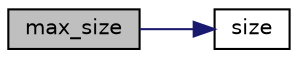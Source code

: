 digraph "max_size"
{
 // LATEX_PDF_SIZE
  edge [fontname="Helvetica",fontsize="10",labelfontname="Helvetica",labelfontsize="10"];
  node [fontname="Helvetica",fontsize="10",shape=record];
  rankdir="LR";
  Node1 [label="max_size",height=0.2,width=0.4,color="black", fillcolor="grey75", style="filled", fontcolor="black",tooltip="returns the maximum possible number of elements"];
  Node1 -> Node2 [color="midnightblue",fontsize="10",style="solid",fontname="Helvetica"];
  Node2 [label="size",height=0.2,width=0.4,color="black", fillcolor="white", style="filled",URL="$classnlohmann_1_1basic__json.html#a0801762a3fe36fe32dca5f16e515478d",tooltip="returns the number of elements"];
}
